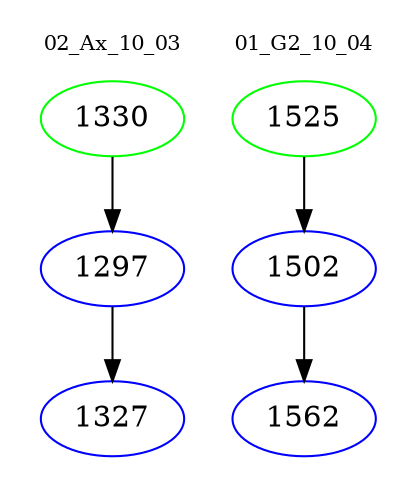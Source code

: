 digraph{
subgraph cluster_0 {
color = white
label = "02_Ax_10_03";
fontsize=10;
T0_1330 [label="1330", color="green"]
T0_1330 -> T0_1297 [color="black"]
T0_1297 [label="1297", color="blue"]
T0_1297 -> T0_1327 [color="black"]
T0_1327 [label="1327", color="blue"]
}
subgraph cluster_1 {
color = white
label = "01_G2_10_04";
fontsize=10;
T1_1525 [label="1525", color="green"]
T1_1525 -> T1_1502 [color="black"]
T1_1502 [label="1502", color="blue"]
T1_1502 -> T1_1562 [color="black"]
T1_1562 [label="1562", color="blue"]
}
}
